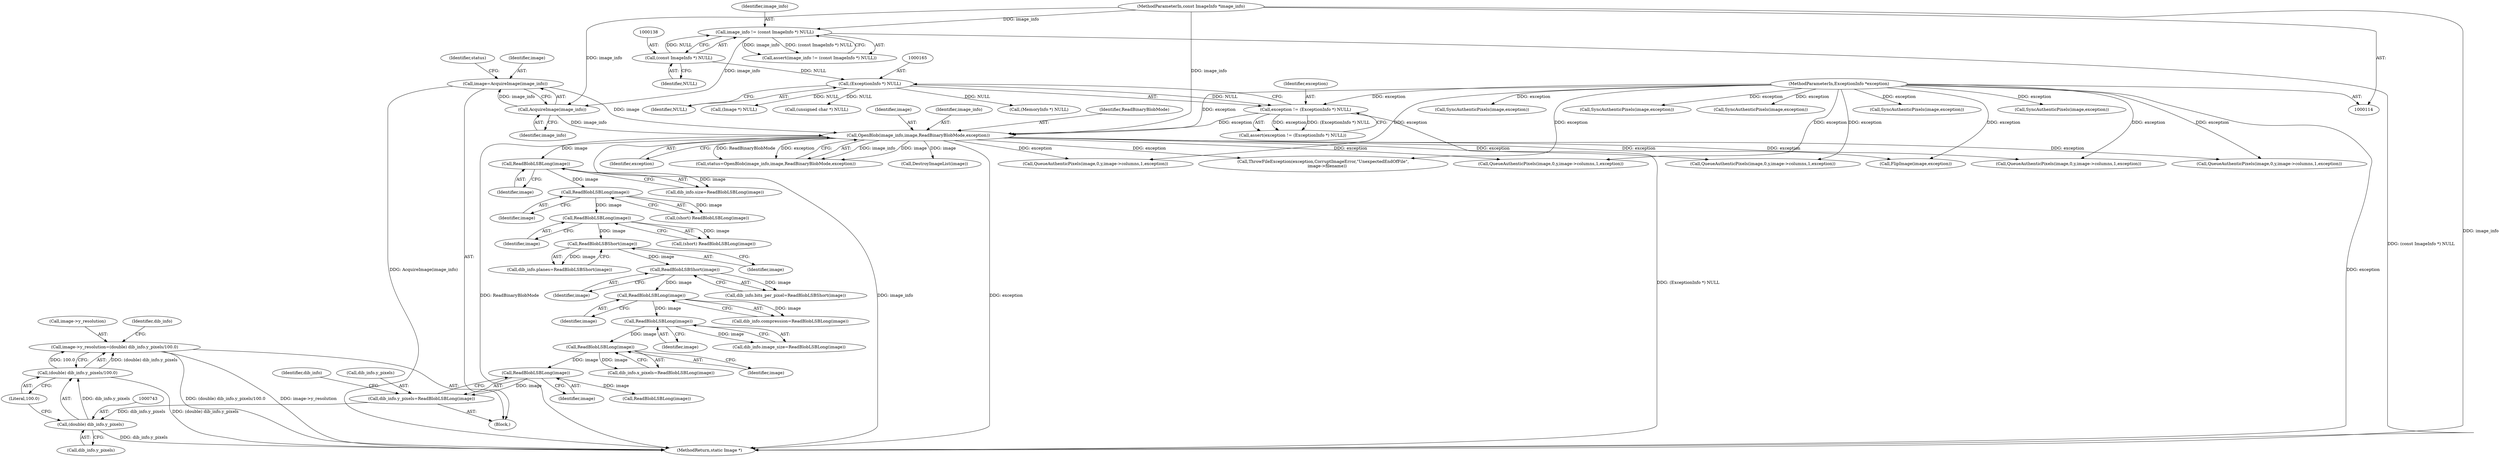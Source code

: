 digraph "0_ImageMagick_f6e9d0d9955e85bdd7540b251cd50d598dacc5e6_10@pointer" {
"1000737" [label="(Call,image->y_resolution=(double) dib_info.y_pixels/100.0)"];
"1000741" [label="(Call,(double) dib_info.y_pixels/100.0)"];
"1000742" [label="(Call,(double) dib_info.y_pixels)"];
"1000266" [label="(Call,dib_info.y_pixels=ReadBlobLSBLong(image))"];
"1000270" [label="(Call,ReadBlobLSBLong(image))"];
"1000264" [label="(Call,ReadBlobLSBLong(image))"];
"1000258" [label="(Call,ReadBlobLSBLong(image))"];
"1000252" [label="(Call,ReadBlobLSBLong(image))"];
"1000246" [label="(Call,ReadBlobLSBShort(image))"];
"1000240" [label="(Call,ReadBlobLSBShort(image))"];
"1000234" [label="(Call,ReadBlobLSBLong(image))"];
"1000226" [label="(Call,ReadBlobLSBLong(image))"];
"1000209" [label="(Call,ReadBlobLSBLong(image))"];
"1000179" [label="(Call,OpenBlob(image_info,image,ReadBinaryBlobMode,exception))"];
"1000175" [label="(Call,AcquireImage(image_info))"];
"1000135" [label="(Call,image_info != (const ImageInfo *) NULL)"];
"1000115" [label="(MethodParameterIn,const ImageInfo *image_info)"];
"1000137" [label="(Call,(const ImageInfo *) NULL)"];
"1000173" [label="(Call,image=AcquireImage(image_info))"];
"1000162" [label="(Call,exception != (ExceptionInfo *) NULL)"];
"1000116" [label="(MethodParameterIn,ExceptionInfo *exception)"];
"1000164" [label="(Call,(ExceptionInfo *) NULL)"];
"1001213" [label="(Call,SyncAuthenticPixels(image,exception))"];
"1000270" [label="(Call,ReadBlobLSBLong(image))"];
"1000242" [label="(Call,dib_info.bits_per_pixel=ReadBlobLSBShort(image))"];
"1000241" [label="(Identifier,image)"];
"1000786" [label="(Call,QueueAuthenticPixels(image,0,y,image->columns,1,exception))"];
"1000232" [label="(Call,(short) ReadBlobLSBLong(image))"];
"1000240" [label="(Call,ReadBlobLSBShort(image))"];
"1000209" [label="(Call,ReadBlobLSBLong(image))"];
"1001304" [label="(Call,QueueAuthenticPixels(image,0,y,image->columns,1,exception))"];
"1000115" [label="(MethodParameterIn,const ImageInfo *image_info)"];
"1000183" [label="(Identifier,exception)"];
"1000235" [label="(Identifier,image)"];
"1000224" [label="(Call,(short) ReadBlobLSBLong(image))"];
"1000161" [label="(Call,assert(exception != (ExceptionInfo *) NULL))"];
"1000265" [label="(Identifier,image)"];
"1000747" [label="(Literal,100.0)"];
"1000236" [label="(Call,dib_info.planes=ReadBlobLSBShort(image))"];
"1001073" [label="(Call,SyncAuthenticPixels(image,exception))"];
"1000137" [label="(Call,(const ImageInfo *) NULL)"];
"1000258" [label="(Call,ReadBlobLSBLong(image))"];
"1000234" [label="(Call,ReadBlobLSBLong(image))"];
"1001554" [label="(Call,SyncAuthenticPixels(image,exception))"];
"1000175" [label="(Call,AcquireImage(image_info))"];
"1000164" [label="(Call,(ExceptionInfo *) NULL)"];
"1000247" [label="(Identifier,image)"];
"1000163" [label="(Identifier,exception)"];
"1000248" [label="(Call,dib_info.compression=ReadBlobLSBLong(image))"];
"1000271" [label="(Identifier,image)"];
"1000750" [label="(Identifier,dib_info)"];
"1001162" [label="(Call,QueueAuthenticPixels(image,0,y,image->columns,1,exception))"];
"1000162" [label="(Call,exception != (ExceptionInfo *) NULL)"];
"1000737" [label="(Call,image->y_resolution=(double) dib_info.y_pixels/100.0)"];
"1000226" [label="(Call,ReadBlobLSBLong(image))"];
"1000177" [label="(Call,status=OpenBlob(image_info,image,ReadBinaryBlobMode,exception))"];
"1001602" [label="(Call,ThrowFileException(exception,CorruptImageError,\"UnexpectedEndOfFile\",\n      image->filename))"];
"1000976" [label="(Call,QueueAuthenticPixels(image,0,y,image->columns,1,exception))"];
"1000176" [label="(Identifier,image_info)"];
"1000181" [label="(Identifier,image)"];
"1000116" [label="(MethodParameterIn,ExceptionInfo *exception)"];
"1000180" [label="(Identifier,image_info)"];
"1000134" [label="(Call,assert(image_info != (const ImageInfo *) NULL))"];
"1000136" [label="(Identifier,image_info)"];
"1000742" [label="(Call,(double) dib_info.y_pixels)"];
"1000253" [label="(Identifier,image)"];
"1000194" [label="(Call,(Image *) NULL)"];
"1000509" [label="(Call,(unsigned char *) NULL)"];
"1000738" [label="(Call,image->y_resolution)"];
"1000117" [label="(Block,)"];
"1000252" [label="(Call,ReadBlobLSBLong(image))"];
"1000135" [label="(Call,image_info != (const ImageInfo *) NULL)"];
"1000904" [label="(Call,SyncAuthenticPixels(image,exception))"];
"1000178" [label="(Identifier,status)"];
"1000227" [label="(Identifier,image)"];
"1001619" [label="(Call,FlipImage(image,exception))"];
"1000174" [label="(Identifier,image)"];
"1000276" [label="(Call,ReadBlobLSBLong(image))"];
"1000259" [label="(Identifier,image)"];
"1000254" [label="(Call,dib_info.image_size=ReadBlobLSBLong(image))"];
"1001421" [label="(Call,SyncAuthenticPixels(image,exception))"];
"1000267" [label="(Call,dib_info.y_pixels)"];
"1000274" [label="(Identifier,dib_info)"];
"1001490" [label="(Call,QueueAuthenticPixels(image,0,y,image->columns,1,exception))"];
"1000191" [label="(Call,DestroyImageList(image))"];
"1000661" [label="(Call,(MemoryInfo *) NULL)"];
"1000173" [label="(Call,image=AcquireImage(image_info))"];
"1000246" [label="(Call,ReadBlobLSBShort(image))"];
"1000741" [label="(Call,(double) dib_info.y_pixels/100.0)"];
"1000264" [label="(Call,ReadBlobLSBLong(image))"];
"1000205" [label="(Call,dib_info.size=ReadBlobLSBLong(image))"];
"1000179" [label="(Call,OpenBlob(image_info,image,ReadBinaryBlobMode,exception))"];
"1000744" [label="(Call,dib_info.y_pixels)"];
"1000260" [label="(Call,dib_info.x_pixels=ReadBlobLSBLong(image))"];
"1000182" [label="(Identifier,ReadBinaryBlobMode)"];
"1000166" [label="(Identifier,NULL)"];
"1000139" [label="(Identifier,NULL)"];
"1000210" [label="(Identifier,image)"];
"1000266" [label="(Call,dib_info.y_pixels=ReadBlobLSBLong(image))"];
"1001646" [label="(MethodReturn,static Image *)"];
"1000737" -> "1000117"  [label="AST: "];
"1000737" -> "1000741"  [label="CFG: "];
"1000738" -> "1000737"  [label="AST: "];
"1000741" -> "1000737"  [label="AST: "];
"1000750" -> "1000737"  [label="CFG: "];
"1000737" -> "1001646"  [label="DDG: image->y_resolution"];
"1000737" -> "1001646"  [label="DDG: (double) dib_info.y_pixels/100.0"];
"1000741" -> "1000737"  [label="DDG: (double) dib_info.y_pixels"];
"1000741" -> "1000737"  [label="DDG: 100.0"];
"1000741" -> "1000747"  [label="CFG: "];
"1000742" -> "1000741"  [label="AST: "];
"1000747" -> "1000741"  [label="AST: "];
"1000741" -> "1001646"  [label="DDG: (double) dib_info.y_pixels"];
"1000742" -> "1000741"  [label="DDG: dib_info.y_pixels"];
"1000742" -> "1000744"  [label="CFG: "];
"1000743" -> "1000742"  [label="AST: "];
"1000744" -> "1000742"  [label="AST: "];
"1000747" -> "1000742"  [label="CFG: "];
"1000742" -> "1001646"  [label="DDG: dib_info.y_pixels"];
"1000266" -> "1000742"  [label="DDG: dib_info.y_pixels"];
"1000266" -> "1000117"  [label="AST: "];
"1000266" -> "1000270"  [label="CFG: "];
"1000267" -> "1000266"  [label="AST: "];
"1000270" -> "1000266"  [label="AST: "];
"1000274" -> "1000266"  [label="CFG: "];
"1000270" -> "1000266"  [label="DDG: image"];
"1000270" -> "1000271"  [label="CFG: "];
"1000271" -> "1000270"  [label="AST: "];
"1000264" -> "1000270"  [label="DDG: image"];
"1000270" -> "1000276"  [label="DDG: image"];
"1000264" -> "1000260"  [label="AST: "];
"1000264" -> "1000265"  [label="CFG: "];
"1000265" -> "1000264"  [label="AST: "];
"1000260" -> "1000264"  [label="CFG: "];
"1000264" -> "1000260"  [label="DDG: image"];
"1000258" -> "1000264"  [label="DDG: image"];
"1000258" -> "1000254"  [label="AST: "];
"1000258" -> "1000259"  [label="CFG: "];
"1000259" -> "1000258"  [label="AST: "];
"1000254" -> "1000258"  [label="CFG: "];
"1000258" -> "1000254"  [label="DDG: image"];
"1000252" -> "1000258"  [label="DDG: image"];
"1000252" -> "1000248"  [label="AST: "];
"1000252" -> "1000253"  [label="CFG: "];
"1000253" -> "1000252"  [label="AST: "];
"1000248" -> "1000252"  [label="CFG: "];
"1000252" -> "1000248"  [label="DDG: image"];
"1000246" -> "1000252"  [label="DDG: image"];
"1000246" -> "1000242"  [label="AST: "];
"1000246" -> "1000247"  [label="CFG: "];
"1000247" -> "1000246"  [label="AST: "];
"1000242" -> "1000246"  [label="CFG: "];
"1000246" -> "1000242"  [label="DDG: image"];
"1000240" -> "1000246"  [label="DDG: image"];
"1000240" -> "1000236"  [label="AST: "];
"1000240" -> "1000241"  [label="CFG: "];
"1000241" -> "1000240"  [label="AST: "];
"1000236" -> "1000240"  [label="CFG: "];
"1000240" -> "1000236"  [label="DDG: image"];
"1000234" -> "1000240"  [label="DDG: image"];
"1000234" -> "1000232"  [label="AST: "];
"1000234" -> "1000235"  [label="CFG: "];
"1000235" -> "1000234"  [label="AST: "];
"1000232" -> "1000234"  [label="CFG: "];
"1000234" -> "1000232"  [label="DDG: image"];
"1000226" -> "1000234"  [label="DDG: image"];
"1000226" -> "1000224"  [label="AST: "];
"1000226" -> "1000227"  [label="CFG: "];
"1000227" -> "1000226"  [label="AST: "];
"1000224" -> "1000226"  [label="CFG: "];
"1000226" -> "1000224"  [label="DDG: image"];
"1000209" -> "1000226"  [label="DDG: image"];
"1000209" -> "1000205"  [label="AST: "];
"1000209" -> "1000210"  [label="CFG: "];
"1000210" -> "1000209"  [label="AST: "];
"1000205" -> "1000209"  [label="CFG: "];
"1000209" -> "1000205"  [label="DDG: image"];
"1000179" -> "1000209"  [label="DDG: image"];
"1000179" -> "1000177"  [label="AST: "];
"1000179" -> "1000183"  [label="CFG: "];
"1000180" -> "1000179"  [label="AST: "];
"1000181" -> "1000179"  [label="AST: "];
"1000182" -> "1000179"  [label="AST: "];
"1000183" -> "1000179"  [label="AST: "];
"1000177" -> "1000179"  [label="CFG: "];
"1000179" -> "1001646"  [label="DDG: ReadBinaryBlobMode"];
"1000179" -> "1001646"  [label="DDG: image_info"];
"1000179" -> "1001646"  [label="DDG: exception"];
"1000179" -> "1000177"  [label="DDG: image_info"];
"1000179" -> "1000177"  [label="DDG: image"];
"1000179" -> "1000177"  [label="DDG: ReadBinaryBlobMode"];
"1000179" -> "1000177"  [label="DDG: exception"];
"1000175" -> "1000179"  [label="DDG: image_info"];
"1000115" -> "1000179"  [label="DDG: image_info"];
"1000173" -> "1000179"  [label="DDG: image"];
"1000162" -> "1000179"  [label="DDG: exception"];
"1000116" -> "1000179"  [label="DDG: exception"];
"1000179" -> "1000191"  [label="DDG: image"];
"1000179" -> "1000786"  [label="DDG: exception"];
"1000179" -> "1000976"  [label="DDG: exception"];
"1000179" -> "1001162"  [label="DDG: exception"];
"1000179" -> "1001304"  [label="DDG: exception"];
"1000179" -> "1001490"  [label="DDG: exception"];
"1000179" -> "1001602"  [label="DDG: exception"];
"1000179" -> "1001619"  [label="DDG: exception"];
"1000175" -> "1000173"  [label="AST: "];
"1000175" -> "1000176"  [label="CFG: "];
"1000176" -> "1000175"  [label="AST: "];
"1000173" -> "1000175"  [label="CFG: "];
"1000175" -> "1000173"  [label="DDG: image_info"];
"1000135" -> "1000175"  [label="DDG: image_info"];
"1000115" -> "1000175"  [label="DDG: image_info"];
"1000135" -> "1000134"  [label="AST: "];
"1000135" -> "1000137"  [label="CFG: "];
"1000136" -> "1000135"  [label="AST: "];
"1000137" -> "1000135"  [label="AST: "];
"1000134" -> "1000135"  [label="CFG: "];
"1000135" -> "1001646"  [label="DDG: (const ImageInfo *) NULL"];
"1000135" -> "1000134"  [label="DDG: image_info"];
"1000135" -> "1000134"  [label="DDG: (const ImageInfo *) NULL"];
"1000115" -> "1000135"  [label="DDG: image_info"];
"1000137" -> "1000135"  [label="DDG: NULL"];
"1000115" -> "1000114"  [label="AST: "];
"1000115" -> "1001646"  [label="DDG: image_info"];
"1000137" -> "1000139"  [label="CFG: "];
"1000138" -> "1000137"  [label="AST: "];
"1000139" -> "1000137"  [label="AST: "];
"1000137" -> "1000164"  [label="DDG: NULL"];
"1000173" -> "1000117"  [label="AST: "];
"1000174" -> "1000173"  [label="AST: "];
"1000178" -> "1000173"  [label="CFG: "];
"1000173" -> "1001646"  [label="DDG: AcquireImage(image_info)"];
"1000162" -> "1000161"  [label="AST: "];
"1000162" -> "1000164"  [label="CFG: "];
"1000163" -> "1000162"  [label="AST: "];
"1000164" -> "1000162"  [label="AST: "];
"1000161" -> "1000162"  [label="CFG: "];
"1000162" -> "1001646"  [label="DDG: (ExceptionInfo *) NULL"];
"1000162" -> "1000161"  [label="DDG: exception"];
"1000162" -> "1000161"  [label="DDG: (ExceptionInfo *) NULL"];
"1000116" -> "1000162"  [label="DDG: exception"];
"1000164" -> "1000162"  [label="DDG: NULL"];
"1000116" -> "1000114"  [label="AST: "];
"1000116" -> "1001646"  [label="DDG: exception"];
"1000116" -> "1000786"  [label="DDG: exception"];
"1000116" -> "1000904"  [label="DDG: exception"];
"1000116" -> "1000976"  [label="DDG: exception"];
"1000116" -> "1001073"  [label="DDG: exception"];
"1000116" -> "1001162"  [label="DDG: exception"];
"1000116" -> "1001213"  [label="DDG: exception"];
"1000116" -> "1001304"  [label="DDG: exception"];
"1000116" -> "1001421"  [label="DDG: exception"];
"1000116" -> "1001490"  [label="DDG: exception"];
"1000116" -> "1001554"  [label="DDG: exception"];
"1000116" -> "1001602"  [label="DDG: exception"];
"1000116" -> "1001619"  [label="DDG: exception"];
"1000164" -> "1000166"  [label="CFG: "];
"1000165" -> "1000164"  [label="AST: "];
"1000166" -> "1000164"  [label="AST: "];
"1000164" -> "1000194"  [label="DDG: NULL"];
"1000164" -> "1000509"  [label="DDG: NULL"];
"1000164" -> "1000661"  [label="DDG: NULL"];
}

